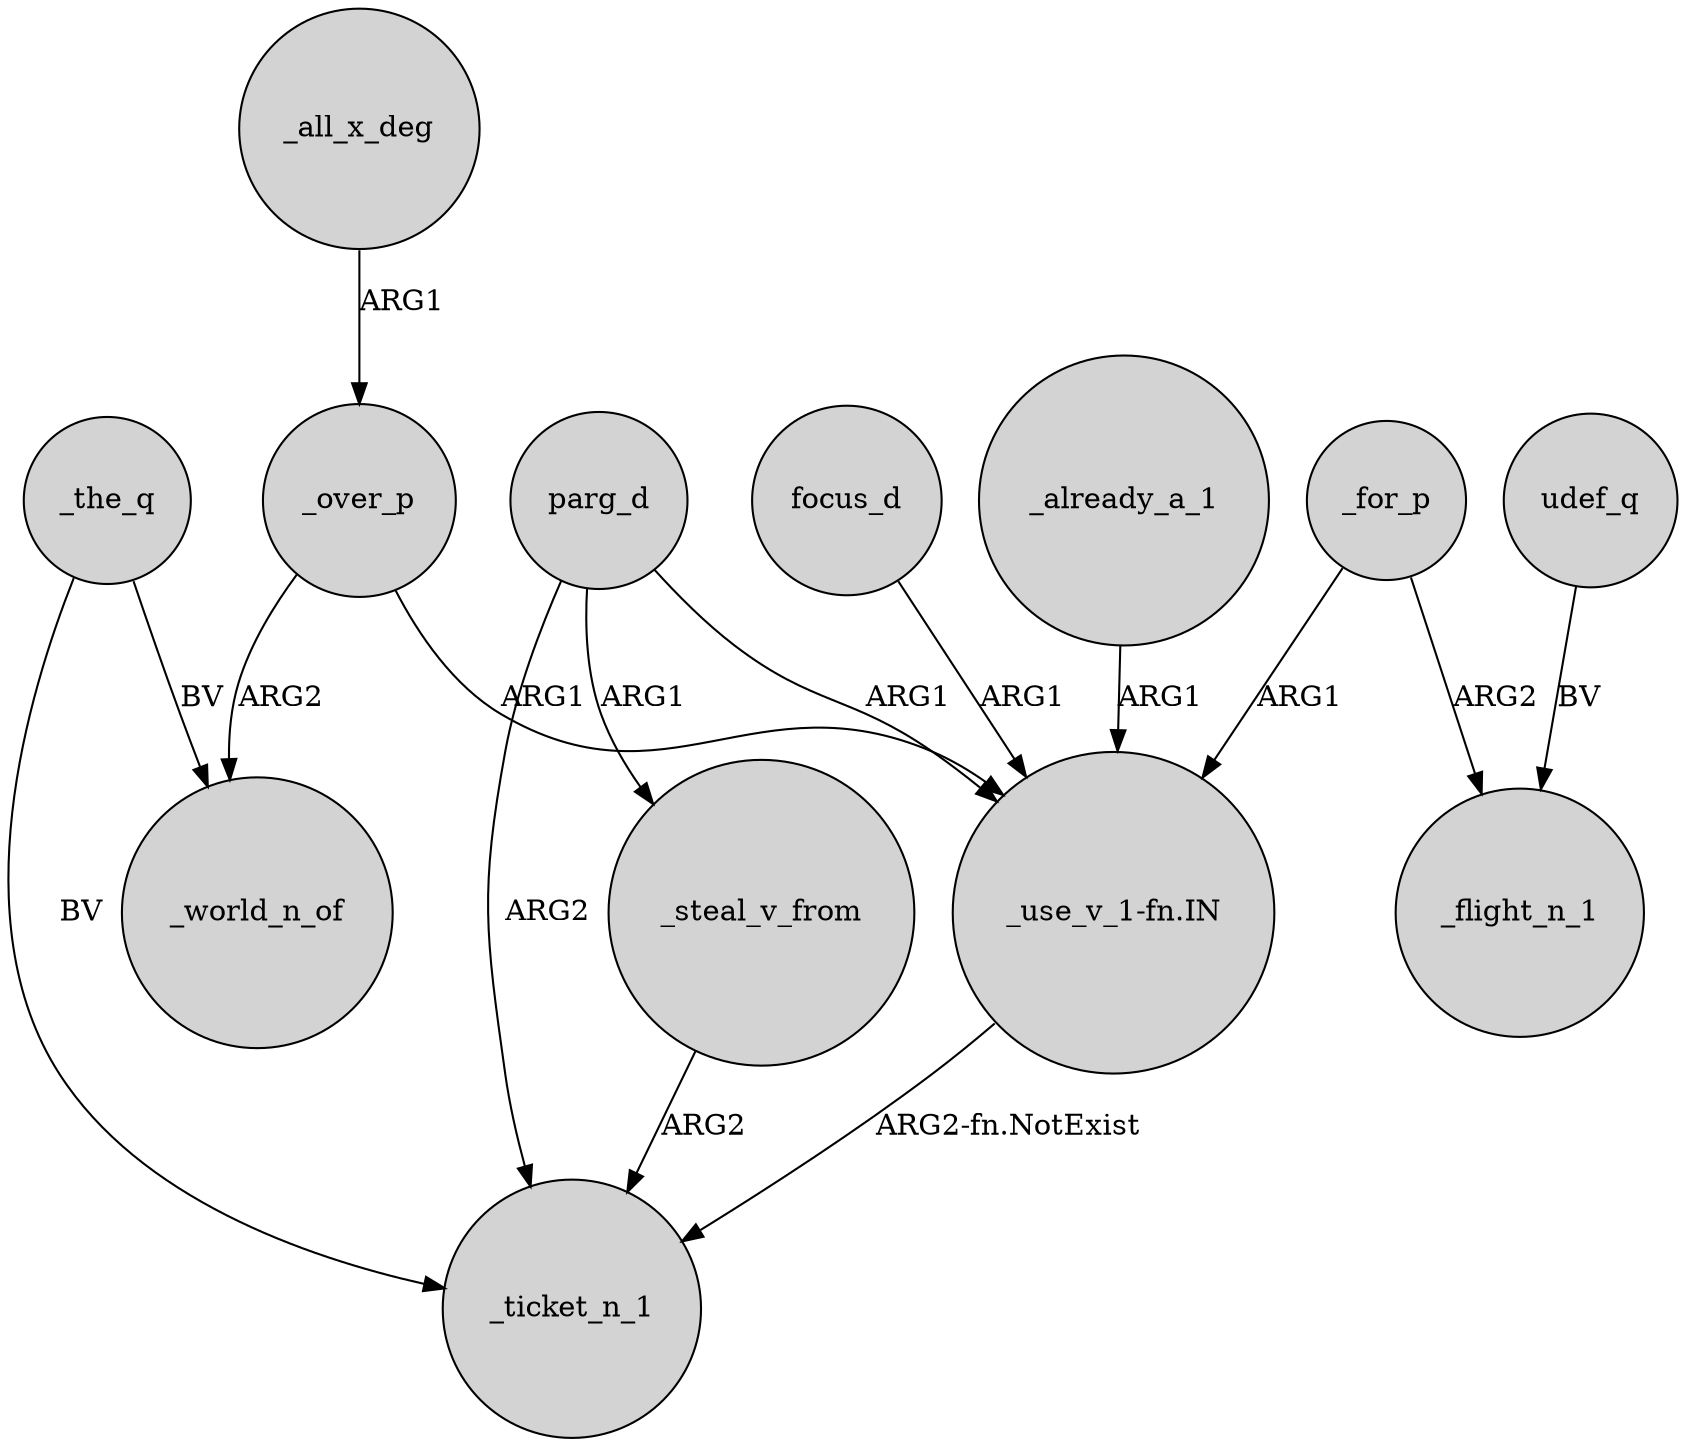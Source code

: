 digraph {
	node [shape=circle style=filled]
	"_use_v_1-fn.IN" -> _ticket_n_1 [label="ARG2-fn.NotExist"]
	_for_p -> _flight_n_1 [label=ARG2]
	_already_a_1 -> "_use_v_1-fn.IN" [label=ARG1]
	_for_p -> "_use_v_1-fn.IN" [label=ARG1]
	_the_q -> _ticket_n_1 [label=BV]
	focus_d -> "_use_v_1-fn.IN" [label=ARG1]
	parg_d -> "_use_v_1-fn.IN" [label=ARG1]
	_all_x_deg -> _over_p [label=ARG1]
	_over_p -> _world_n_of [label=ARG2]
	_the_q -> _world_n_of [label=BV]
	parg_d -> _ticket_n_1 [label=ARG2]
	parg_d -> _steal_v_from [label=ARG1]
	_over_p -> "_use_v_1-fn.IN" [label=ARG1]
	udef_q -> _flight_n_1 [label=BV]
	_steal_v_from -> _ticket_n_1 [label=ARG2]
}

